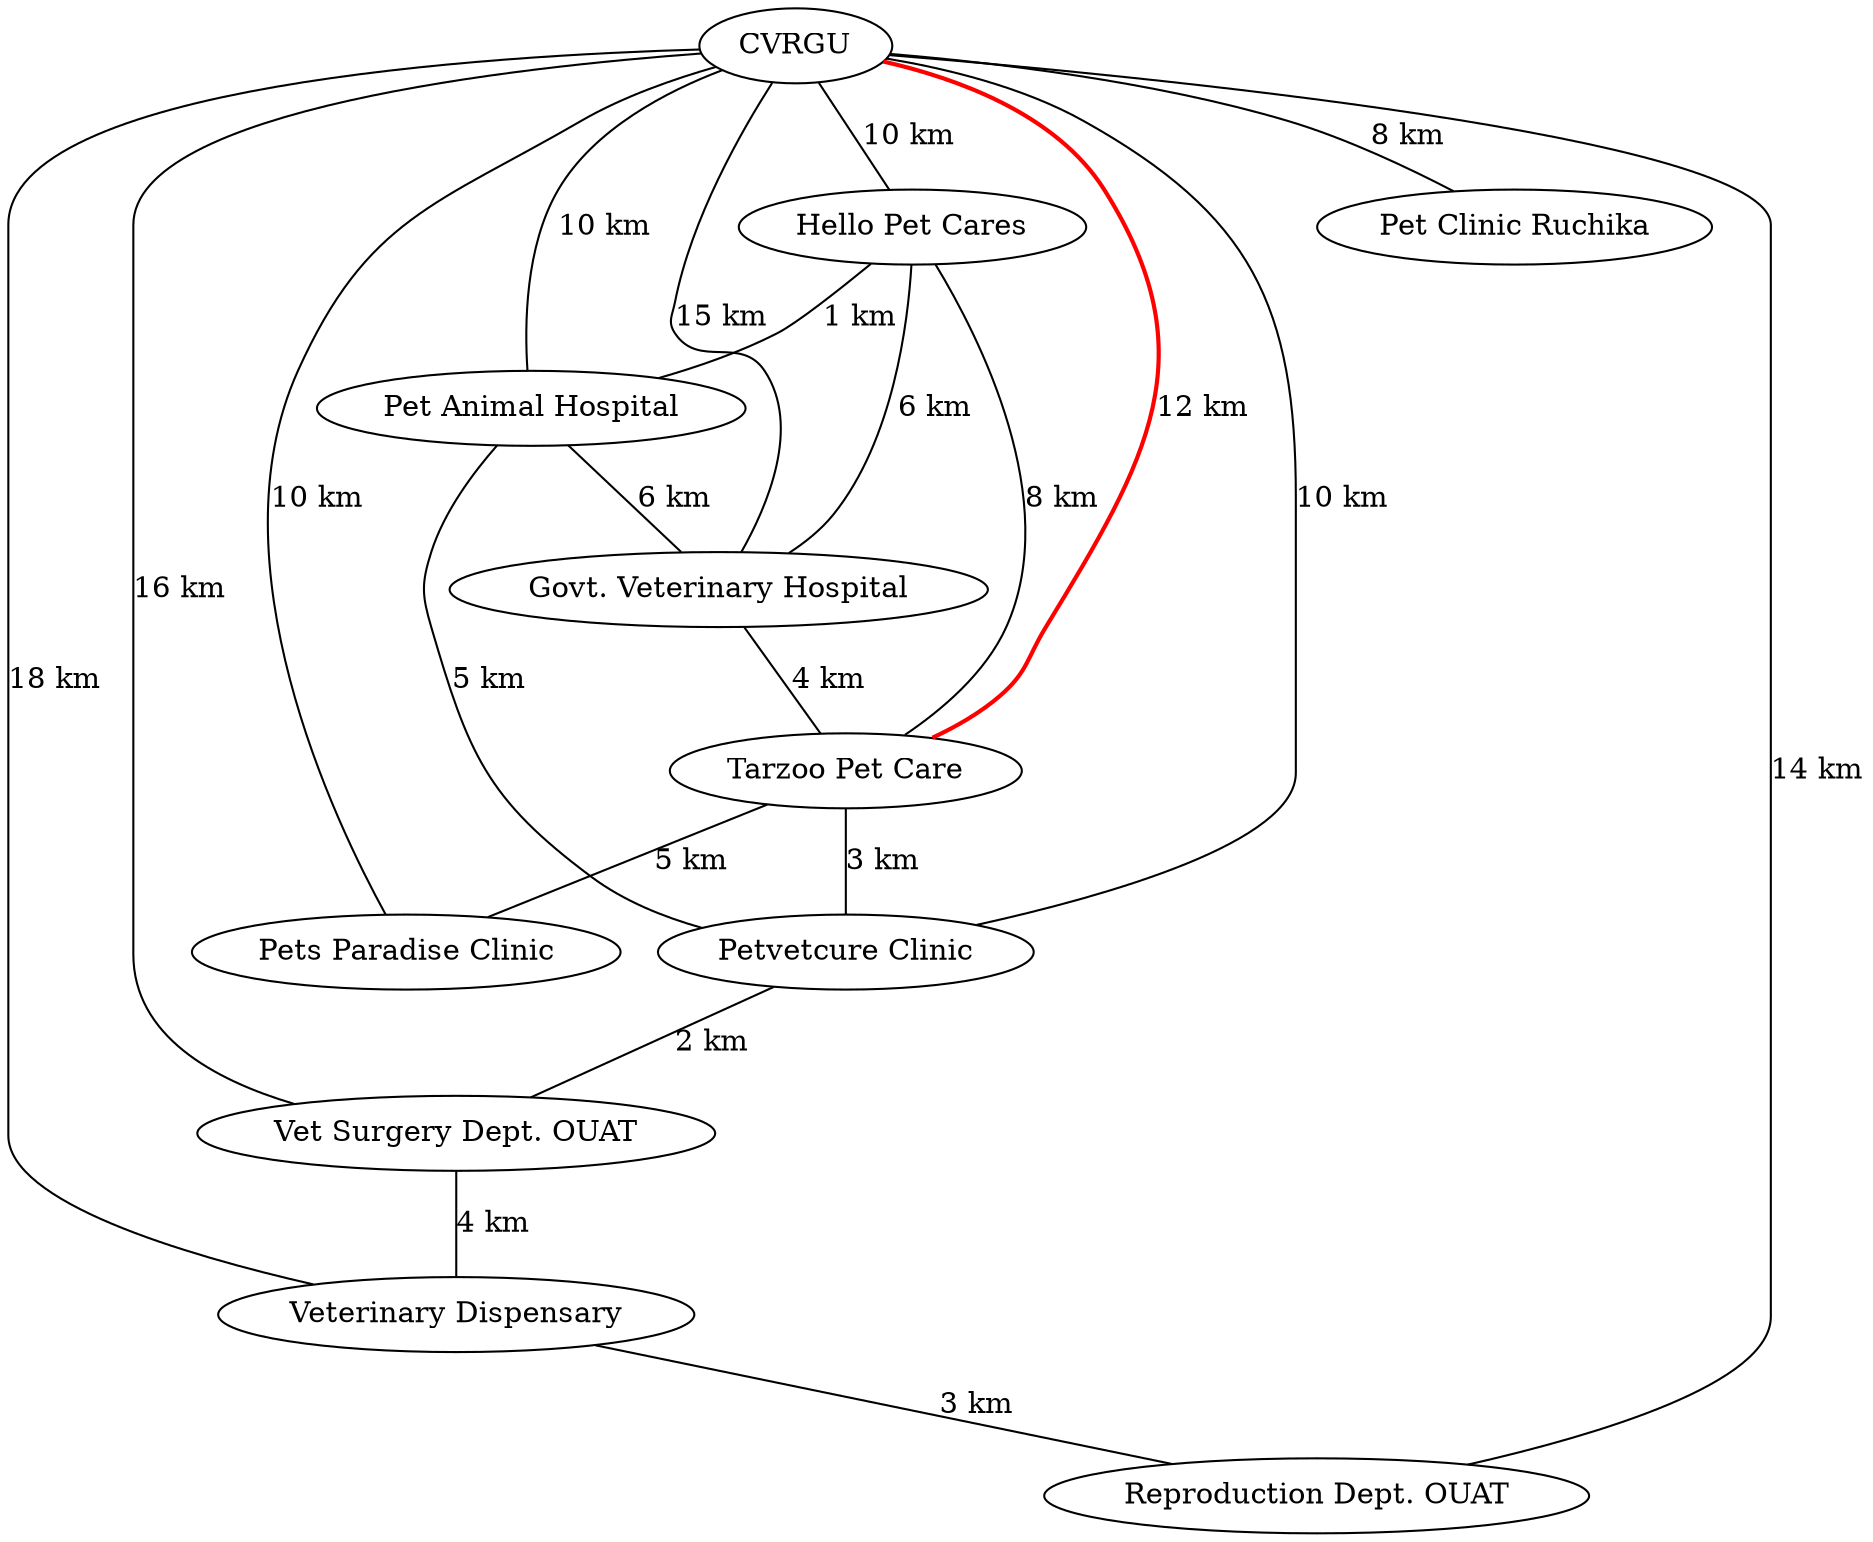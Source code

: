 graph G {
    "CVRGU" [label="CVRGU"];
    "Hello Pet Cares" [label="Hello Pet Cares"];
    "Pet Animal Hospital" [label="Pet Animal Hospital"];
    "Govt. Veterinary Hospital" [label="Govt. Veterinary Hospital"];
    "Tarzoo Pet Care" [label="Tarzoo Pet Care"];
    "Petvetcure Clinic" [label="Petvetcure Clinic"];
    "Vet Surgery Dept. OUAT" [label="Vet Surgery Dept. OUAT"];
    "Veterinary Dispensary" [label="Veterinary Dispensary"];
    "Pets Paradise Clinic" [label="Pets Paradise Clinic"];
    "Pet Clinic Ruchika" [label="Pet Clinic Ruchika"];
    "Reproduction Dept. OUAT" [label="Reproduction Dept. OUAT"];
    "CVRGU" -- "Hello Pet Cares" [label="10 km"];
    "CVRGU" -- "Pet Animal Hospital" [label="10 km"];
    "CVRGU" -- "Govt. Veterinary Hospital" [label="15 km"];
    "CVRGU" -- "Tarzoo Pet Care" [color=red, penwidth=2.0, label="12 km"];
    "CVRGU" -- "Petvetcure Clinic" [label="10 km"];
    "CVRGU" -- "Vet Surgery Dept. OUAT" [label="16 km"];
    "CVRGU" -- "Veterinary Dispensary" [label="18 km"];
    "CVRGU" -- "Pets Paradise Clinic" [label="10 km"];
    "CVRGU" -- "Pet Clinic Ruchika" [label="8 km"];
    "CVRGU" -- "Reproduction Dept. OUAT" [label="14 km"];
    "Hello Pet Cares" -- "Pet Animal Hospital" [label="1 km"];
    "Hello Pet Cares" -- "Govt. Veterinary Hospital" [label="6 km"];
    "Hello Pet Cares" -- "Tarzoo Pet Care" [label="8 km"];
    "Pet Animal Hospital" -- "Govt. Veterinary Hospital" [label="6 km"];
    "Pet Animal Hospital" -- "Petvetcure Clinic" [label="5 km"];
    "Govt. Veterinary Hospital" -- "Tarzoo Pet Care" [label="4 km"];
    "Tarzoo Pet Care" -- "Petvetcure Clinic" [label="3 km"];
    "Tarzoo Pet Care" -- "Pets Paradise Clinic" [label="5 km"];
    "Petvetcure Clinic" -- "Vet Surgery Dept. OUAT" [label="2 km"];
    "Vet Surgery Dept. OUAT" -- "Veterinary Dispensary" [label="4 km"];
    "Veterinary Dispensary" -- "Reproduction Dept. OUAT" [label="3 km"];
}
